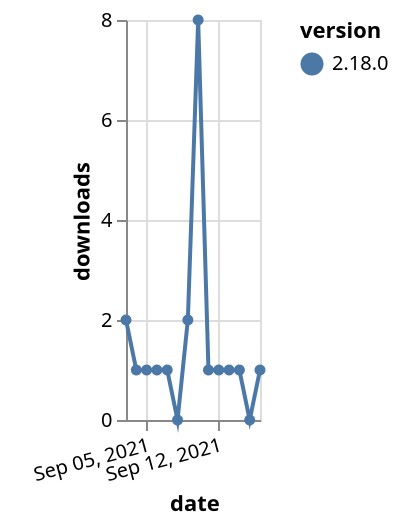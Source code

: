 {"$schema": "https://vega.github.io/schema/vega-lite/v5.json", "description": "A simple bar chart with embedded data.", "data": {"values": [{"date": "2021-09-03", "total": 635, "delta": 2, "version": "2.18.0"}, {"date": "2021-09-04", "total": 636, "delta": 1, "version": "2.18.0"}, {"date": "2021-09-05", "total": 637, "delta": 1, "version": "2.18.0"}, {"date": "2021-09-06", "total": 638, "delta": 1, "version": "2.18.0"}, {"date": "2021-09-07", "total": 639, "delta": 1, "version": "2.18.0"}, {"date": "2021-09-08", "total": 639, "delta": 0, "version": "2.18.0"}, {"date": "2021-09-09", "total": 641, "delta": 2, "version": "2.18.0"}, {"date": "2021-09-10", "total": 649, "delta": 8, "version": "2.18.0"}, {"date": "2021-09-11", "total": 650, "delta": 1, "version": "2.18.0"}, {"date": "2021-09-12", "total": 651, "delta": 1, "version": "2.18.0"}, {"date": "2021-09-13", "total": 652, "delta": 1, "version": "2.18.0"}, {"date": "2021-09-14", "total": 653, "delta": 1, "version": "2.18.0"}, {"date": "2021-09-15", "total": 653, "delta": 0, "version": "2.18.0"}, {"date": "2021-09-16", "total": 654, "delta": 1, "version": "2.18.0"}]}, "width": "container", "mark": {"type": "line", "point": {"filled": true}}, "encoding": {"x": {"field": "date", "type": "temporal", "timeUnit": "yearmonthdate", "title": "date", "axis": {"labelAngle": -15}}, "y": {"field": "delta", "type": "quantitative", "title": "downloads"}, "color": {"field": "version", "type": "nominal"}, "tooltip": {"field": "delta"}}}
